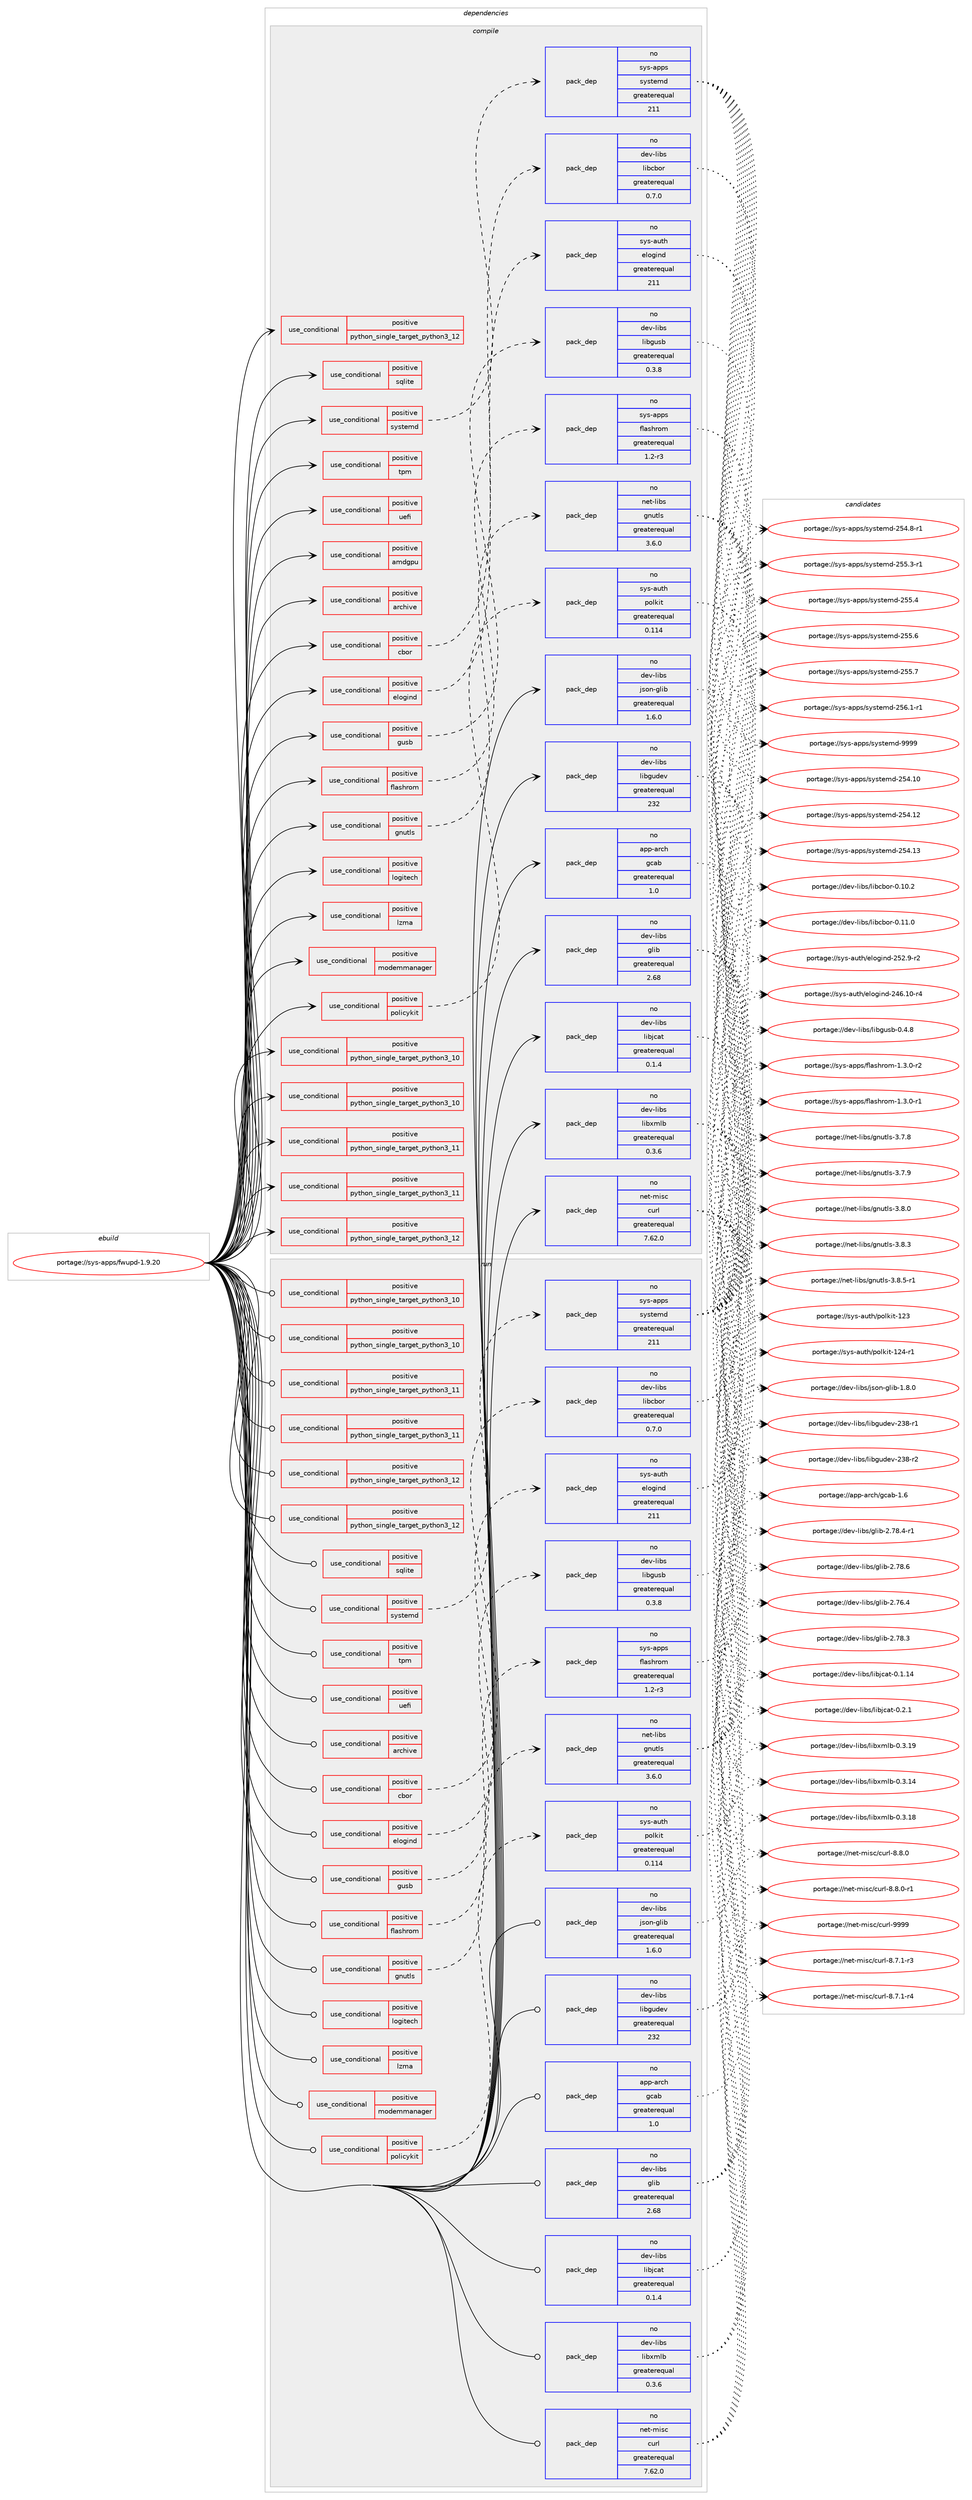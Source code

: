 digraph prolog {

# *************
# Graph options
# *************

newrank=true;
concentrate=true;
compound=true;
graph [rankdir=LR,fontname=Helvetica,fontsize=10,ranksep=1.5];#, ranksep=2.5, nodesep=0.2];
edge  [arrowhead=vee];
node  [fontname=Helvetica,fontsize=10];

# **********
# The ebuild
# **********

subgraph cluster_leftcol {
color=gray;
rank=same;
label=<<i>ebuild</i>>;
id [label="portage://sys-apps/fwupd-1.9.20", color=red, width=4, href="../sys-apps/fwupd-1.9.20.svg"];
}

# ****************
# The dependencies
# ****************

subgraph cluster_midcol {
color=gray;
label=<<i>dependencies</i>>;
subgraph cluster_compile {
fillcolor="#eeeeee";
style=filled;
label=<<i>compile</i>>;
subgraph cond108273 {
dependency210632 [label=<<TABLE BORDER="0" CELLBORDER="1" CELLSPACING="0" CELLPADDING="4"><TR><TD ROWSPAN="3" CELLPADDING="10">use_conditional</TD></TR><TR><TD>positive</TD></TR><TR><TD>amdgpu</TD></TR></TABLE>>, shape=none, color=red];
# *** BEGIN UNKNOWN DEPENDENCY TYPE (TODO) ***
# dependency210632 -> package_dependency(portage://sys-apps/fwupd-1.9.20,install,no,sys-kernel,linux-headers,none,[,,],[],[])
# *** END UNKNOWN DEPENDENCY TYPE (TODO) ***

# *** BEGIN UNKNOWN DEPENDENCY TYPE (TODO) ***
# dependency210632 -> package_dependency(portage://sys-apps/fwupd-1.9.20,install,no,x11-libs,libdrm,none,[,,],[],[use(enable(video_cards_amdgpu),none)])
# *** END UNKNOWN DEPENDENCY TYPE (TODO) ***

}
id:e -> dependency210632:w [weight=20,style="solid",arrowhead="vee"];
subgraph cond108274 {
dependency210633 [label=<<TABLE BORDER="0" CELLBORDER="1" CELLSPACING="0" CELLPADDING="4"><TR><TD ROWSPAN="3" CELLPADDING="10">use_conditional</TD></TR><TR><TD>positive</TD></TR><TR><TD>archive</TD></TR></TABLE>>, shape=none, color=red];
# *** BEGIN UNKNOWN DEPENDENCY TYPE (TODO) ***
# dependency210633 -> package_dependency(portage://sys-apps/fwupd-1.9.20,install,no,app-arch,libarchive,none,[,,],any_same_slot,[])
# *** END UNKNOWN DEPENDENCY TYPE (TODO) ***

}
id:e -> dependency210633:w [weight=20,style="solid",arrowhead="vee"];
subgraph cond108275 {
dependency210634 [label=<<TABLE BORDER="0" CELLBORDER="1" CELLSPACING="0" CELLPADDING="4"><TR><TD ROWSPAN="3" CELLPADDING="10">use_conditional</TD></TR><TR><TD>positive</TD></TR><TR><TD>cbor</TD></TR></TABLE>>, shape=none, color=red];
subgraph pack99505 {
dependency210635 [label=<<TABLE BORDER="0" CELLBORDER="1" CELLSPACING="0" CELLPADDING="4" WIDTH="220"><TR><TD ROWSPAN="6" CELLPADDING="30">pack_dep</TD></TR><TR><TD WIDTH="110">no</TD></TR><TR><TD>dev-libs</TD></TR><TR><TD>libcbor</TD></TR><TR><TD>greaterequal</TD></TR><TR><TD>0.7.0</TD></TR></TABLE>>, shape=none, color=blue];
}
dependency210634:e -> dependency210635:w [weight=20,style="dashed",arrowhead="vee"];
}
id:e -> dependency210634:w [weight=20,style="solid",arrowhead="vee"];
subgraph cond108276 {
dependency210636 [label=<<TABLE BORDER="0" CELLBORDER="1" CELLSPACING="0" CELLPADDING="4"><TR><TD ROWSPAN="3" CELLPADDING="10">use_conditional</TD></TR><TR><TD>positive</TD></TR><TR><TD>elogind</TD></TR></TABLE>>, shape=none, color=red];
subgraph pack99506 {
dependency210637 [label=<<TABLE BORDER="0" CELLBORDER="1" CELLSPACING="0" CELLPADDING="4" WIDTH="220"><TR><TD ROWSPAN="6" CELLPADDING="30">pack_dep</TD></TR><TR><TD WIDTH="110">no</TD></TR><TR><TD>sys-auth</TD></TR><TR><TD>elogind</TD></TR><TR><TD>greaterequal</TD></TR><TR><TD>211</TD></TR></TABLE>>, shape=none, color=blue];
}
dependency210636:e -> dependency210637:w [weight=20,style="dashed",arrowhead="vee"];
}
id:e -> dependency210636:w [weight=20,style="solid",arrowhead="vee"];
subgraph cond108277 {
dependency210638 [label=<<TABLE BORDER="0" CELLBORDER="1" CELLSPACING="0" CELLPADDING="4"><TR><TD ROWSPAN="3" CELLPADDING="10">use_conditional</TD></TR><TR><TD>positive</TD></TR><TR><TD>flashrom</TD></TR></TABLE>>, shape=none, color=red];
subgraph pack99507 {
dependency210639 [label=<<TABLE BORDER="0" CELLBORDER="1" CELLSPACING="0" CELLPADDING="4" WIDTH="220"><TR><TD ROWSPAN="6" CELLPADDING="30">pack_dep</TD></TR><TR><TD WIDTH="110">no</TD></TR><TR><TD>sys-apps</TD></TR><TR><TD>flashrom</TD></TR><TR><TD>greaterequal</TD></TR><TR><TD>1.2-r3</TD></TR></TABLE>>, shape=none, color=blue];
}
dependency210638:e -> dependency210639:w [weight=20,style="dashed",arrowhead="vee"];
}
id:e -> dependency210638:w [weight=20,style="solid",arrowhead="vee"];
subgraph cond108278 {
dependency210640 [label=<<TABLE BORDER="0" CELLBORDER="1" CELLSPACING="0" CELLPADDING="4"><TR><TD ROWSPAN="3" CELLPADDING="10">use_conditional</TD></TR><TR><TD>positive</TD></TR><TR><TD>gnutls</TD></TR></TABLE>>, shape=none, color=red];
subgraph pack99508 {
dependency210641 [label=<<TABLE BORDER="0" CELLBORDER="1" CELLSPACING="0" CELLPADDING="4" WIDTH="220"><TR><TD ROWSPAN="6" CELLPADDING="30">pack_dep</TD></TR><TR><TD WIDTH="110">no</TD></TR><TR><TD>net-libs</TD></TR><TR><TD>gnutls</TD></TR><TR><TD>greaterequal</TD></TR><TR><TD>3.6.0</TD></TR></TABLE>>, shape=none, color=blue];
}
dependency210640:e -> dependency210641:w [weight=20,style="dashed",arrowhead="vee"];
}
id:e -> dependency210640:w [weight=20,style="solid",arrowhead="vee"];
subgraph cond108279 {
dependency210642 [label=<<TABLE BORDER="0" CELLBORDER="1" CELLSPACING="0" CELLPADDING="4"><TR><TD ROWSPAN="3" CELLPADDING="10">use_conditional</TD></TR><TR><TD>positive</TD></TR><TR><TD>gusb</TD></TR></TABLE>>, shape=none, color=red];
subgraph pack99509 {
dependency210643 [label=<<TABLE BORDER="0" CELLBORDER="1" CELLSPACING="0" CELLPADDING="4" WIDTH="220"><TR><TD ROWSPAN="6" CELLPADDING="30">pack_dep</TD></TR><TR><TD WIDTH="110">no</TD></TR><TR><TD>dev-libs</TD></TR><TR><TD>libgusb</TD></TR><TR><TD>greaterequal</TD></TR><TR><TD>0.3.8</TD></TR></TABLE>>, shape=none, color=blue];
}
dependency210642:e -> dependency210643:w [weight=20,style="dashed",arrowhead="vee"];
}
id:e -> dependency210642:w [weight=20,style="solid",arrowhead="vee"];
subgraph cond108280 {
dependency210644 [label=<<TABLE BORDER="0" CELLBORDER="1" CELLSPACING="0" CELLPADDING="4"><TR><TD ROWSPAN="3" CELLPADDING="10">use_conditional</TD></TR><TR><TD>positive</TD></TR><TR><TD>logitech</TD></TR></TABLE>>, shape=none, color=red];
# *** BEGIN UNKNOWN DEPENDENCY TYPE (TODO) ***
# dependency210644 -> package_dependency(portage://sys-apps/fwupd-1.9.20,install,no,dev-libs,protobuf-c,none,[,,],any_same_slot,[])
# *** END UNKNOWN DEPENDENCY TYPE (TODO) ***

}
id:e -> dependency210644:w [weight=20,style="solid",arrowhead="vee"];
subgraph cond108281 {
dependency210645 [label=<<TABLE BORDER="0" CELLBORDER="1" CELLSPACING="0" CELLPADDING="4"><TR><TD ROWSPAN="3" CELLPADDING="10">use_conditional</TD></TR><TR><TD>positive</TD></TR><TR><TD>lzma</TD></TR></TABLE>>, shape=none, color=red];
# *** BEGIN UNKNOWN DEPENDENCY TYPE (TODO) ***
# dependency210645 -> package_dependency(portage://sys-apps/fwupd-1.9.20,install,no,app-arch,xz-utils,none,[,,],[],[])
# *** END UNKNOWN DEPENDENCY TYPE (TODO) ***

}
id:e -> dependency210645:w [weight=20,style="solid",arrowhead="vee"];
subgraph cond108282 {
dependency210646 [label=<<TABLE BORDER="0" CELLBORDER="1" CELLSPACING="0" CELLPADDING="4"><TR><TD ROWSPAN="3" CELLPADDING="10">use_conditional</TD></TR><TR><TD>positive</TD></TR><TR><TD>modemmanager</TD></TR></TABLE>>, shape=none, color=red];
# *** BEGIN UNKNOWN DEPENDENCY TYPE (TODO) ***
# dependency210646 -> package_dependency(portage://sys-apps/fwupd-1.9.20,install,no,net-misc,modemmanager,none,[,,],[],[use(enable(mbim),none),use(enable(qmi),none)])
# *** END UNKNOWN DEPENDENCY TYPE (TODO) ***

}
id:e -> dependency210646:w [weight=20,style="solid",arrowhead="vee"];
subgraph cond108283 {
dependency210647 [label=<<TABLE BORDER="0" CELLBORDER="1" CELLSPACING="0" CELLPADDING="4"><TR><TD ROWSPAN="3" CELLPADDING="10">use_conditional</TD></TR><TR><TD>positive</TD></TR><TR><TD>policykit</TD></TR></TABLE>>, shape=none, color=red];
subgraph pack99510 {
dependency210648 [label=<<TABLE BORDER="0" CELLBORDER="1" CELLSPACING="0" CELLPADDING="4" WIDTH="220"><TR><TD ROWSPAN="6" CELLPADDING="30">pack_dep</TD></TR><TR><TD WIDTH="110">no</TD></TR><TR><TD>sys-auth</TD></TR><TR><TD>polkit</TD></TR><TR><TD>greaterequal</TD></TR><TR><TD>0.114</TD></TR></TABLE>>, shape=none, color=blue];
}
dependency210647:e -> dependency210648:w [weight=20,style="dashed",arrowhead="vee"];
}
id:e -> dependency210647:w [weight=20,style="solid",arrowhead="vee"];
subgraph cond108284 {
dependency210649 [label=<<TABLE BORDER="0" CELLBORDER="1" CELLSPACING="0" CELLPADDING="4"><TR><TD ROWSPAN="3" CELLPADDING="10">use_conditional</TD></TR><TR><TD>positive</TD></TR><TR><TD>python_single_target_python3_10</TD></TR></TABLE>>, shape=none, color=red];
# *** BEGIN UNKNOWN DEPENDENCY TYPE (TODO) ***
# dependency210649 -> package_dependency(portage://sys-apps/fwupd-1.9.20,install,no,dev-lang,python,none,[,,],[slot(3.10)],[])
# *** END UNKNOWN DEPENDENCY TYPE (TODO) ***

}
id:e -> dependency210649:w [weight=20,style="solid",arrowhead="vee"];
subgraph cond108285 {
dependency210650 [label=<<TABLE BORDER="0" CELLBORDER="1" CELLSPACING="0" CELLPADDING="4"><TR><TD ROWSPAN="3" CELLPADDING="10">use_conditional</TD></TR><TR><TD>positive</TD></TR><TR><TD>python_single_target_python3_10</TD></TR></TABLE>>, shape=none, color=red];
# *** BEGIN UNKNOWN DEPENDENCY TYPE (TODO) ***
# dependency210650 -> package_dependency(portage://sys-apps/fwupd-1.9.20,install,no,dev-python,pygobject,none,[,,],[slot(3)],[use(enable(cairo),none),use(enable(python_targets_python3_10),negative)])
# *** END UNKNOWN DEPENDENCY TYPE (TODO) ***

}
id:e -> dependency210650:w [weight=20,style="solid",arrowhead="vee"];
subgraph cond108286 {
dependency210651 [label=<<TABLE BORDER="0" CELLBORDER="1" CELLSPACING="0" CELLPADDING="4"><TR><TD ROWSPAN="3" CELLPADDING="10">use_conditional</TD></TR><TR><TD>positive</TD></TR><TR><TD>python_single_target_python3_11</TD></TR></TABLE>>, shape=none, color=red];
# *** BEGIN UNKNOWN DEPENDENCY TYPE (TODO) ***
# dependency210651 -> package_dependency(portage://sys-apps/fwupd-1.9.20,install,no,dev-lang,python,none,[,,],[slot(3.11)],[])
# *** END UNKNOWN DEPENDENCY TYPE (TODO) ***

}
id:e -> dependency210651:w [weight=20,style="solid",arrowhead="vee"];
subgraph cond108287 {
dependency210652 [label=<<TABLE BORDER="0" CELLBORDER="1" CELLSPACING="0" CELLPADDING="4"><TR><TD ROWSPAN="3" CELLPADDING="10">use_conditional</TD></TR><TR><TD>positive</TD></TR><TR><TD>python_single_target_python3_11</TD></TR></TABLE>>, shape=none, color=red];
# *** BEGIN UNKNOWN DEPENDENCY TYPE (TODO) ***
# dependency210652 -> package_dependency(portage://sys-apps/fwupd-1.9.20,install,no,dev-python,pygobject,none,[,,],[slot(3)],[use(enable(cairo),none),use(enable(python_targets_python3_11),negative)])
# *** END UNKNOWN DEPENDENCY TYPE (TODO) ***

}
id:e -> dependency210652:w [weight=20,style="solid",arrowhead="vee"];
subgraph cond108288 {
dependency210653 [label=<<TABLE BORDER="0" CELLBORDER="1" CELLSPACING="0" CELLPADDING="4"><TR><TD ROWSPAN="3" CELLPADDING="10">use_conditional</TD></TR><TR><TD>positive</TD></TR><TR><TD>python_single_target_python3_12</TD></TR></TABLE>>, shape=none, color=red];
# *** BEGIN UNKNOWN DEPENDENCY TYPE (TODO) ***
# dependency210653 -> package_dependency(portage://sys-apps/fwupd-1.9.20,install,no,dev-lang,python,none,[,,],[slot(3.12)],[])
# *** END UNKNOWN DEPENDENCY TYPE (TODO) ***

}
id:e -> dependency210653:w [weight=20,style="solid",arrowhead="vee"];
subgraph cond108289 {
dependency210654 [label=<<TABLE BORDER="0" CELLBORDER="1" CELLSPACING="0" CELLPADDING="4"><TR><TD ROWSPAN="3" CELLPADDING="10">use_conditional</TD></TR><TR><TD>positive</TD></TR><TR><TD>python_single_target_python3_12</TD></TR></TABLE>>, shape=none, color=red];
# *** BEGIN UNKNOWN DEPENDENCY TYPE (TODO) ***
# dependency210654 -> package_dependency(portage://sys-apps/fwupd-1.9.20,install,no,dev-python,pygobject,none,[,,],[slot(3)],[use(enable(cairo),none),use(enable(python_targets_python3_12),negative)])
# *** END UNKNOWN DEPENDENCY TYPE (TODO) ***

}
id:e -> dependency210654:w [weight=20,style="solid",arrowhead="vee"];
subgraph cond108290 {
dependency210655 [label=<<TABLE BORDER="0" CELLBORDER="1" CELLSPACING="0" CELLPADDING="4"><TR><TD ROWSPAN="3" CELLPADDING="10">use_conditional</TD></TR><TR><TD>positive</TD></TR><TR><TD>sqlite</TD></TR></TABLE>>, shape=none, color=red];
# *** BEGIN UNKNOWN DEPENDENCY TYPE (TODO) ***
# dependency210655 -> package_dependency(portage://sys-apps/fwupd-1.9.20,install,no,dev-db,sqlite,none,[,,],[],[])
# *** END UNKNOWN DEPENDENCY TYPE (TODO) ***

}
id:e -> dependency210655:w [weight=20,style="solid",arrowhead="vee"];
subgraph cond108291 {
dependency210656 [label=<<TABLE BORDER="0" CELLBORDER="1" CELLSPACING="0" CELLPADDING="4"><TR><TD ROWSPAN="3" CELLPADDING="10">use_conditional</TD></TR><TR><TD>positive</TD></TR><TR><TD>systemd</TD></TR></TABLE>>, shape=none, color=red];
subgraph pack99511 {
dependency210657 [label=<<TABLE BORDER="0" CELLBORDER="1" CELLSPACING="0" CELLPADDING="4" WIDTH="220"><TR><TD ROWSPAN="6" CELLPADDING="30">pack_dep</TD></TR><TR><TD WIDTH="110">no</TD></TR><TR><TD>sys-apps</TD></TR><TR><TD>systemd</TD></TR><TR><TD>greaterequal</TD></TR><TR><TD>211</TD></TR></TABLE>>, shape=none, color=blue];
}
dependency210656:e -> dependency210657:w [weight=20,style="dashed",arrowhead="vee"];
}
id:e -> dependency210656:w [weight=20,style="solid",arrowhead="vee"];
subgraph cond108292 {
dependency210658 [label=<<TABLE BORDER="0" CELLBORDER="1" CELLSPACING="0" CELLPADDING="4"><TR><TD ROWSPAN="3" CELLPADDING="10">use_conditional</TD></TR><TR><TD>positive</TD></TR><TR><TD>tpm</TD></TR></TABLE>>, shape=none, color=red];
# *** BEGIN UNKNOWN DEPENDENCY TYPE (TODO) ***
# dependency210658 -> package_dependency(portage://sys-apps/fwupd-1.9.20,install,no,app-crypt,tpm2-tss,none,[,,],any_same_slot,[])
# *** END UNKNOWN DEPENDENCY TYPE (TODO) ***

}
id:e -> dependency210658:w [weight=20,style="solid",arrowhead="vee"];
subgraph cond108293 {
dependency210659 [label=<<TABLE BORDER="0" CELLBORDER="1" CELLSPACING="0" CELLPADDING="4"><TR><TD ROWSPAN="3" CELLPADDING="10">use_conditional</TD></TR><TR><TD>positive</TD></TR><TR><TD>uefi</TD></TR></TABLE>>, shape=none, color=red];
# *** BEGIN UNKNOWN DEPENDENCY TYPE (TODO) ***
# dependency210659 -> package_dependency(portage://sys-apps/fwupd-1.9.20,install,no,sys-apps,fwupd-efi,none,[,,],[],[])
# *** END UNKNOWN DEPENDENCY TYPE (TODO) ***

# *** BEGIN UNKNOWN DEPENDENCY TYPE (TODO) ***
# dependency210659 -> package_dependency(portage://sys-apps/fwupd-1.9.20,install,no,sys-boot,efibootmgr,none,[,,],[],[])
# *** END UNKNOWN DEPENDENCY TYPE (TODO) ***

# *** BEGIN UNKNOWN DEPENDENCY TYPE (TODO) ***
# dependency210659 -> package_dependency(portage://sys-apps/fwupd-1.9.20,install,no,sys-fs,udisks,none,[,,],[],[])
# *** END UNKNOWN DEPENDENCY TYPE (TODO) ***

# *** BEGIN UNKNOWN DEPENDENCY TYPE (TODO) ***
# dependency210659 -> package_dependency(portage://sys-apps/fwupd-1.9.20,install,no,sys-libs,efivar,none,[,,],[],[])
# *** END UNKNOWN DEPENDENCY TYPE (TODO) ***

}
id:e -> dependency210659:w [weight=20,style="solid",arrowhead="vee"];
subgraph pack99512 {
dependency210660 [label=<<TABLE BORDER="0" CELLBORDER="1" CELLSPACING="0" CELLPADDING="4" WIDTH="220"><TR><TD ROWSPAN="6" CELLPADDING="30">pack_dep</TD></TR><TR><TD WIDTH="110">no</TD></TR><TR><TD>app-arch</TD></TR><TR><TD>gcab</TD></TR><TR><TD>greaterequal</TD></TR><TR><TD>1.0</TD></TR></TABLE>>, shape=none, color=blue];
}
id:e -> dependency210660:w [weight=20,style="solid",arrowhead="vee"];
# *** BEGIN UNKNOWN DEPENDENCY TYPE (TODO) ***
# id -> package_dependency(portage://sys-apps/fwupd-1.9.20,install,no,app-arch,xz-utils,none,[,,],[],[])
# *** END UNKNOWN DEPENDENCY TYPE (TODO) ***

subgraph pack99513 {
dependency210661 [label=<<TABLE BORDER="0" CELLBORDER="1" CELLSPACING="0" CELLPADDING="4" WIDTH="220"><TR><TD ROWSPAN="6" CELLPADDING="30">pack_dep</TD></TR><TR><TD WIDTH="110">no</TD></TR><TR><TD>dev-libs</TD></TR><TR><TD>glib</TD></TR><TR><TD>greaterequal</TD></TR><TR><TD>2.68</TD></TR></TABLE>>, shape=none, color=blue];
}
id:e -> dependency210661:w [weight=20,style="solid",arrowhead="vee"];
subgraph pack99514 {
dependency210662 [label=<<TABLE BORDER="0" CELLBORDER="1" CELLSPACING="0" CELLPADDING="4" WIDTH="220"><TR><TD ROWSPAN="6" CELLPADDING="30">pack_dep</TD></TR><TR><TD WIDTH="110">no</TD></TR><TR><TD>dev-libs</TD></TR><TR><TD>json-glib</TD></TR><TR><TD>greaterequal</TD></TR><TR><TD>1.6.0</TD></TR></TABLE>>, shape=none, color=blue];
}
id:e -> dependency210662:w [weight=20,style="solid",arrowhead="vee"];
subgraph pack99515 {
dependency210663 [label=<<TABLE BORDER="0" CELLBORDER="1" CELLSPACING="0" CELLPADDING="4" WIDTH="220"><TR><TD ROWSPAN="6" CELLPADDING="30">pack_dep</TD></TR><TR><TD WIDTH="110">no</TD></TR><TR><TD>dev-libs</TD></TR><TR><TD>libgudev</TD></TR><TR><TD>greaterequal</TD></TR><TR><TD>232</TD></TR></TABLE>>, shape=none, color=blue];
}
id:e -> dependency210663:w [weight=20,style="solid",arrowhead="vee"];
subgraph pack99516 {
dependency210664 [label=<<TABLE BORDER="0" CELLBORDER="1" CELLSPACING="0" CELLPADDING="4" WIDTH="220"><TR><TD ROWSPAN="6" CELLPADDING="30">pack_dep</TD></TR><TR><TD WIDTH="110">no</TD></TR><TR><TD>dev-libs</TD></TR><TR><TD>libjcat</TD></TR><TR><TD>greaterequal</TD></TR><TR><TD>0.1.4</TD></TR></TABLE>>, shape=none, color=blue];
}
id:e -> dependency210664:w [weight=20,style="solid",arrowhead="vee"];
subgraph pack99517 {
dependency210665 [label=<<TABLE BORDER="0" CELLBORDER="1" CELLSPACING="0" CELLPADDING="4" WIDTH="220"><TR><TD ROWSPAN="6" CELLPADDING="30">pack_dep</TD></TR><TR><TD WIDTH="110">no</TD></TR><TR><TD>dev-libs</TD></TR><TR><TD>libxmlb</TD></TR><TR><TD>greaterequal</TD></TR><TR><TD>0.3.6</TD></TR></TABLE>>, shape=none, color=blue];
}
id:e -> dependency210665:w [weight=20,style="solid",arrowhead="vee"];
subgraph pack99518 {
dependency210666 [label=<<TABLE BORDER="0" CELLBORDER="1" CELLSPACING="0" CELLPADDING="4" WIDTH="220"><TR><TD ROWSPAN="6" CELLPADDING="30">pack_dep</TD></TR><TR><TD WIDTH="110">no</TD></TR><TR><TD>net-misc</TD></TR><TR><TD>curl</TD></TR><TR><TD>greaterequal</TD></TR><TR><TD>7.62.0</TD></TR></TABLE>>, shape=none, color=blue];
}
id:e -> dependency210666:w [weight=20,style="solid",arrowhead="vee"];
# *** BEGIN UNKNOWN DEPENDENCY TYPE (TODO) ***
# id -> package_dependency(portage://sys-apps/fwupd-1.9.20,install,no,x11-libs,pango,none,[,,],[],[use(enable(introspection),none)])
# *** END UNKNOWN DEPENDENCY TYPE (TODO) ***

}
subgraph cluster_compileandrun {
fillcolor="#eeeeee";
style=filled;
label=<<i>compile and run</i>>;
}
subgraph cluster_run {
fillcolor="#eeeeee";
style=filled;
label=<<i>run</i>>;
subgraph cond108294 {
dependency210667 [label=<<TABLE BORDER="0" CELLBORDER="1" CELLSPACING="0" CELLPADDING="4"><TR><TD ROWSPAN="3" CELLPADDING="10">use_conditional</TD></TR><TR><TD>positive</TD></TR><TR><TD>archive</TD></TR></TABLE>>, shape=none, color=red];
# *** BEGIN UNKNOWN DEPENDENCY TYPE (TODO) ***
# dependency210667 -> package_dependency(portage://sys-apps/fwupd-1.9.20,run,no,app-arch,libarchive,none,[,,],any_same_slot,[])
# *** END UNKNOWN DEPENDENCY TYPE (TODO) ***

}
id:e -> dependency210667:w [weight=20,style="solid",arrowhead="odot"];
subgraph cond108295 {
dependency210668 [label=<<TABLE BORDER="0" CELLBORDER="1" CELLSPACING="0" CELLPADDING="4"><TR><TD ROWSPAN="3" CELLPADDING="10">use_conditional</TD></TR><TR><TD>positive</TD></TR><TR><TD>cbor</TD></TR></TABLE>>, shape=none, color=red];
subgraph pack99519 {
dependency210669 [label=<<TABLE BORDER="0" CELLBORDER="1" CELLSPACING="0" CELLPADDING="4" WIDTH="220"><TR><TD ROWSPAN="6" CELLPADDING="30">pack_dep</TD></TR><TR><TD WIDTH="110">no</TD></TR><TR><TD>dev-libs</TD></TR><TR><TD>libcbor</TD></TR><TR><TD>greaterequal</TD></TR><TR><TD>0.7.0</TD></TR></TABLE>>, shape=none, color=blue];
}
dependency210668:e -> dependency210669:w [weight=20,style="dashed",arrowhead="vee"];
}
id:e -> dependency210668:w [weight=20,style="solid",arrowhead="odot"];
subgraph cond108296 {
dependency210670 [label=<<TABLE BORDER="0" CELLBORDER="1" CELLSPACING="0" CELLPADDING="4"><TR><TD ROWSPAN="3" CELLPADDING="10">use_conditional</TD></TR><TR><TD>positive</TD></TR><TR><TD>elogind</TD></TR></TABLE>>, shape=none, color=red];
subgraph pack99520 {
dependency210671 [label=<<TABLE BORDER="0" CELLBORDER="1" CELLSPACING="0" CELLPADDING="4" WIDTH="220"><TR><TD ROWSPAN="6" CELLPADDING="30">pack_dep</TD></TR><TR><TD WIDTH="110">no</TD></TR><TR><TD>sys-auth</TD></TR><TR><TD>elogind</TD></TR><TR><TD>greaterequal</TD></TR><TR><TD>211</TD></TR></TABLE>>, shape=none, color=blue];
}
dependency210670:e -> dependency210671:w [weight=20,style="dashed",arrowhead="vee"];
}
id:e -> dependency210670:w [weight=20,style="solid",arrowhead="odot"];
subgraph cond108297 {
dependency210672 [label=<<TABLE BORDER="0" CELLBORDER="1" CELLSPACING="0" CELLPADDING="4"><TR><TD ROWSPAN="3" CELLPADDING="10">use_conditional</TD></TR><TR><TD>positive</TD></TR><TR><TD>flashrom</TD></TR></TABLE>>, shape=none, color=red];
subgraph pack99521 {
dependency210673 [label=<<TABLE BORDER="0" CELLBORDER="1" CELLSPACING="0" CELLPADDING="4" WIDTH="220"><TR><TD ROWSPAN="6" CELLPADDING="30">pack_dep</TD></TR><TR><TD WIDTH="110">no</TD></TR><TR><TD>sys-apps</TD></TR><TR><TD>flashrom</TD></TR><TR><TD>greaterequal</TD></TR><TR><TD>1.2-r3</TD></TR></TABLE>>, shape=none, color=blue];
}
dependency210672:e -> dependency210673:w [weight=20,style="dashed",arrowhead="vee"];
}
id:e -> dependency210672:w [weight=20,style="solid",arrowhead="odot"];
subgraph cond108298 {
dependency210674 [label=<<TABLE BORDER="0" CELLBORDER="1" CELLSPACING="0" CELLPADDING="4"><TR><TD ROWSPAN="3" CELLPADDING="10">use_conditional</TD></TR><TR><TD>positive</TD></TR><TR><TD>gnutls</TD></TR></TABLE>>, shape=none, color=red];
subgraph pack99522 {
dependency210675 [label=<<TABLE BORDER="0" CELLBORDER="1" CELLSPACING="0" CELLPADDING="4" WIDTH="220"><TR><TD ROWSPAN="6" CELLPADDING="30">pack_dep</TD></TR><TR><TD WIDTH="110">no</TD></TR><TR><TD>net-libs</TD></TR><TR><TD>gnutls</TD></TR><TR><TD>greaterequal</TD></TR><TR><TD>3.6.0</TD></TR></TABLE>>, shape=none, color=blue];
}
dependency210674:e -> dependency210675:w [weight=20,style="dashed",arrowhead="vee"];
}
id:e -> dependency210674:w [weight=20,style="solid",arrowhead="odot"];
subgraph cond108299 {
dependency210676 [label=<<TABLE BORDER="0" CELLBORDER="1" CELLSPACING="0" CELLPADDING="4"><TR><TD ROWSPAN="3" CELLPADDING="10">use_conditional</TD></TR><TR><TD>positive</TD></TR><TR><TD>gusb</TD></TR></TABLE>>, shape=none, color=red];
subgraph pack99523 {
dependency210677 [label=<<TABLE BORDER="0" CELLBORDER="1" CELLSPACING="0" CELLPADDING="4" WIDTH="220"><TR><TD ROWSPAN="6" CELLPADDING="30">pack_dep</TD></TR><TR><TD WIDTH="110">no</TD></TR><TR><TD>dev-libs</TD></TR><TR><TD>libgusb</TD></TR><TR><TD>greaterequal</TD></TR><TR><TD>0.3.8</TD></TR></TABLE>>, shape=none, color=blue];
}
dependency210676:e -> dependency210677:w [weight=20,style="dashed",arrowhead="vee"];
}
id:e -> dependency210676:w [weight=20,style="solid",arrowhead="odot"];
subgraph cond108300 {
dependency210678 [label=<<TABLE BORDER="0" CELLBORDER="1" CELLSPACING="0" CELLPADDING="4"><TR><TD ROWSPAN="3" CELLPADDING="10">use_conditional</TD></TR><TR><TD>positive</TD></TR><TR><TD>logitech</TD></TR></TABLE>>, shape=none, color=red];
# *** BEGIN UNKNOWN DEPENDENCY TYPE (TODO) ***
# dependency210678 -> package_dependency(portage://sys-apps/fwupd-1.9.20,run,no,dev-libs,protobuf-c,none,[,,],any_same_slot,[])
# *** END UNKNOWN DEPENDENCY TYPE (TODO) ***

}
id:e -> dependency210678:w [weight=20,style="solid",arrowhead="odot"];
subgraph cond108301 {
dependency210679 [label=<<TABLE BORDER="0" CELLBORDER="1" CELLSPACING="0" CELLPADDING="4"><TR><TD ROWSPAN="3" CELLPADDING="10">use_conditional</TD></TR><TR><TD>positive</TD></TR><TR><TD>lzma</TD></TR></TABLE>>, shape=none, color=red];
# *** BEGIN UNKNOWN DEPENDENCY TYPE (TODO) ***
# dependency210679 -> package_dependency(portage://sys-apps/fwupd-1.9.20,run,no,app-arch,xz-utils,none,[,,],[],[])
# *** END UNKNOWN DEPENDENCY TYPE (TODO) ***

}
id:e -> dependency210679:w [weight=20,style="solid",arrowhead="odot"];
subgraph cond108302 {
dependency210680 [label=<<TABLE BORDER="0" CELLBORDER="1" CELLSPACING="0" CELLPADDING="4"><TR><TD ROWSPAN="3" CELLPADDING="10">use_conditional</TD></TR><TR><TD>positive</TD></TR><TR><TD>modemmanager</TD></TR></TABLE>>, shape=none, color=red];
# *** BEGIN UNKNOWN DEPENDENCY TYPE (TODO) ***
# dependency210680 -> package_dependency(portage://sys-apps/fwupd-1.9.20,run,no,net-misc,modemmanager,none,[,,],[],[use(enable(mbim),none),use(enable(qmi),none)])
# *** END UNKNOWN DEPENDENCY TYPE (TODO) ***

}
id:e -> dependency210680:w [weight=20,style="solid",arrowhead="odot"];
subgraph cond108303 {
dependency210681 [label=<<TABLE BORDER="0" CELLBORDER="1" CELLSPACING="0" CELLPADDING="4"><TR><TD ROWSPAN="3" CELLPADDING="10">use_conditional</TD></TR><TR><TD>positive</TD></TR><TR><TD>policykit</TD></TR></TABLE>>, shape=none, color=red];
subgraph pack99524 {
dependency210682 [label=<<TABLE BORDER="0" CELLBORDER="1" CELLSPACING="0" CELLPADDING="4" WIDTH="220"><TR><TD ROWSPAN="6" CELLPADDING="30">pack_dep</TD></TR><TR><TD WIDTH="110">no</TD></TR><TR><TD>sys-auth</TD></TR><TR><TD>polkit</TD></TR><TR><TD>greaterequal</TD></TR><TR><TD>0.114</TD></TR></TABLE>>, shape=none, color=blue];
}
dependency210681:e -> dependency210682:w [weight=20,style="dashed",arrowhead="vee"];
}
id:e -> dependency210681:w [weight=20,style="solid",arrowhead="odot"];
subgraph cond108304 {
dependency210683 [label=<<TABLE BORDER="0" CELLBORDER="1" CELLSPACING="0" CELLPADDING="4"><TR><TD ROWSPAN="3" CELLPADDING="10">use_conditional</TD></TR><TR><TD>positive</TD></TR><TR><TD>python_single_target_python3_10</TD></TR></TABLE>>, shape=none, color=red];
# *** BEGIN UNKNOWN DEPENDENCY TYPE (TODO) ***
# dependency210683 -> package_dependency(portage://sys-apps/fwupd-1.9.20,run,no,dev-lang,python,none,[,,],[slot(3.10)],[])
# *** END UNKNOWN DEPENDENCY TYPE (TODO) ***

}
id:e -> dependency210683:w [weight=20,style="solid",arrowhead="odot"];
subgraph cond108305 {
dependency210684 [label=<<TABLE BORDER="0" CELLBORDER="1" CELLSPACING="0" CELLPADDING="4"><TR><TD ROWSPAN="3" CELLPADDING="10">use_conditional</TD></TR><TR><TD>positive</TD></TR><TR><TD>python_single_target_python3_10</TD></TR></TABLE>>, shape=none, color=red];
# *** BEGIN UNKNOWN DEPENDENCY TYPE (TODO) ***
# dependency210684 -> package_dependency(portage://sys-apps/fwupd-1.9.20,run,no,dev-python,pygobject,none,[,,],[slot(3)],[use(enable(cairo),none),use(enable(python_targets_python3_10),negative)])
# *** END UNKNOWN DEPENDENCY TYPE (TODO) ***

}
id:e -> dependency210684:w [weight=20,style="solid",arrowhead="odot"];
subgraph cond108306 {
dependency210685 [label=<<TABLE BORDER="0" CELLBORDER="1" CELLSPACING="0" CELLPADDING="4"><TR><TD ROWSPAN="3" CELLPADDING="10">use_conditional</TD></TR><TR><TD>positive</TD></TR><TR><TD>python_single_target_python3_11</TD></TR></TABLE>>, shape=none, color=red];
# *** BEGIN UNKNOWN DEPENDENCY TYPE (TODO) ***
# dependency210685 -> package_dependency(portage://sys-apps/fwupd-1.9.20,run,no,dev-lang,python,none,[,,],[slot(3.11)],[])
# *** END UNKNOWN DEPENDENCY TYPE (TODO) ***

}
id:e -> dependency210685:w [weight=20,style="solid",arrowhead="odot"];
subgraph cond108307 {
dependency210686 [label=<<TABLE BORDER="0" CELLBORDER="1" CELLSPACING="0" CELLPADDING="4"><TR><TD ROWSPAN="3" CELLPADDING="10">use_conditional</TD></TR><TR><TD>positive</TD></TR><TR><TD>python_single_target_python3_11</TD></TR></TABLE>>, shape=none, color=red];
# *** BEGIN UNKNOWN DEPENDENCY TYPE (TODO) ***
# dependency210686 -> package_dependency(portage://sys-apps/fwupd-1.9.20,run,no,dev-python,pygobject,none,[,,],[slot(3)],[use(enable(cairo),none),use(enable(python_targets_python3_11),negative)])
# *** END UNKNOWN DEPENDENCY TYPE (TODO) ***

}
id:e -> dependency210686:w [weight=20,style="solid",arrowhead="odot"];
subgraph cond108308 {
dependency210687 [label=<<TABLE BORDER="0" CELLBORDER="1" CELLSPACING="0" CELLPADDING="4"><TR><TD ROWSPAN="3" CELLPADDING="10">use_conditional</TD></TR><TR><TD>positive</TD></TR><TR><TD>python_single_target_python3_12</TD></TR></TABLE>>, shape=none, color=red];
# *** BEGIN UNKNOWN DEPENDENCY TYPE (TODO) ***
# dependency210687 -> package_dependency(portage://sys-apps/fwupd-1.9.20,run,no,dev-lang,python,none,[,,],[slot(3.12)],[])
# *** END UNKNOWN DEPENDENCY TYPE (TODO) ***

}
id:e -> dependency210687:w [weight=20,style="solid",arrowhead="odot"];
subgraph cond108309 {
dependency210688 [label=<<TABLE BORDER="0" CELLBORDER="1" CELLSPACING="0" CELLPADDING="4"><TR><TD ROWSPAN="3" CELLPADDING="10">use_conditional</TD></TR><TR><TD>positive</TD></TR><TR><TD>python_single_target_python3_12</TD></TR></TABLE>>, shape=none, color=red];
# *** BEGIN UNKNOWN DEPENDENCY TYPE (TODO) ***
# dependency210688 -> package_dependency(portage://sys-apps/fwupd-1.9.20,run,no,dev-python,pygobject,none,[,,],[slot(3)],[use(enable(cairo),none),use(enable(python_targets_python3_12),negative)])
# *** END UNKNOWN DEPENDENCY TYPE (TODO) ***

}
id:e -> dependency210688:w [weight=20,style="solid",arrowhead="odot"];
subgraph cond108310 {
dependency210689 [label=<<TABLE BORDER="0" CELLBORDER="1" CELLSPACING="0" CELLPADDING="4"><TR><TD ROWSPAN="3" CELLPADDING="10">use_conditional</TD></TR><TR><TD>positive</TD></TR><TR><TD>sqlite</TD></TR></TABLE>>, shape=none, color=red];
# *** BEGIN UNKNOWN DEPENDENCY TYPE (TODO) ***
# dependency210689 -> package_dependency(portage://sys-apps/fwupd-1.9.20,run,no,dev-db,sqlite,none,[,,],[],[])
# *** END UNKNOWN DEPENDENCY TYPE (TODO) ***

}
id:e -> dependency210689:w [weight=20,style="solid",arrowhead="odot"];
subgraph cond108311 {
dependency210690 [label=<<TABLE BORDER="0" CELLBORDER="1" CELLSPACING="0" CELLPADDING="4"><TR><TD ROWSPAN="3" CELLPADDING="10">use_conditional</TD></TR><TR><TD>positive</TD></TR><TR><TD>systemd</TD></TR></TABLE>>, shape=none, color=red];
subgraph pack99525 {
dependency210691 [label=<<TABLE BORDER="0" CELLBORDER="1" CELLSPACING="0" CELLPADDING="4" WIDTH="220"><TR><TD ROWSPAN="6" CELLPADDING="30">pack_dep</TD></TR><TR><TD WIDTH="110">no</TD></TR><TR><TD>sys-apps</TD></TR><TR><TD>systemd</TD></TR><TR><TD>greaterequal</TD></TR><TR><TD>211</TD></TR></TABLE>>, shape=none, color=blue];
}
dependency210690:e -> dependency210691:w [weight=20,style="dashed",arrowhead="vee"];
}
id:e -> dependency210690:w [weight=20,style="solid",arrowhead="odot"];
subgraph cond108312 {
dependency210692 [label=<<TABLE BORDER="0" CELLBORDER="1" CELLSPACING="0" CELLPADDING="4"><TR><TD ROWSPAN="3" CELLPADDING="10">use_conditional</TD></TR><TR><TD>positive</TD></TR><TR><TD>tpm</TD></TR></TABLE>>, shape=none, color=red];
# *** BEGIN UNKNOWN DEPENDENCY TYPE (TODO) ***
# dependency210692 -> package_dependency(portage://sys-apps/fwupd-1.9.20,run,no,app-crypt,tpm2-tss,none,[,,],any_same_slot,[])
# *** END UNKNOWN DEPENDENCY TYPE (TODO) ***

}
id:e -> dependency210692:w [weight=20,style="solid",arrowhead="odot"];
subgraph cond108313 {
dependency210693 [label=<<TABLE BORDER="0" CELLBORDER="1" CELLSPACING="0" CELLPADDING="4"><TR><TD ROWSPAN="3" CELLPADDING="10">use_conditional</TD></TR><TR><TD>positive</TD></TR><TR><TD>uefi</TD></TR></TABLE>>, shape=none, color=red];
# *** BEGIN UNKNOWN DEPENDENCY TYPE (TODO) ***
# dependency210693 -> package_dependency(portage://sys-apps/fwupd-1.9.20,run,no,sys-apps,fwupd-efi,none,[,,],[],[])
# *** END UNKNOWN DEPENDENCY TYPE (TODO) ***

# *** BEGIN UNKNOWN DEPENDENCY TYPE (TODO) ***
# dependency210693 -> package_dependency(portage://sys-apps/fwupd-1.9.20,run,no,sys-boot,efibootmgr,none,[,,],[],[])
# *** END UNKNOWN DEPENDENCY TYPE (TODO) ***

# *** BEGIN UNKNOWN DEPENDENCY TYPE (TODO) ***
# dependency210693 -> package_dependency(portage://sys-apps/fwupd-1.9.20,run,no,sys-fs,udisks,none,[,,],[],[])
# *** END UNKNOWN DEPENDENCY TYPE (TODO) ***

# *** BEGIN UNKNOWN DEPENDENCY TYPE (TODO) ***
# dependency210693 -> package_dependency(portage://sys-apps/fwupd-1.9.20,run,no,sys-libs,efivar,none,[,,],[],[])
# *** END UNKNOWN DEPENDENCY TYPE (TODO) ***

}
id:e -> dependency210693:w [weight=20,style="solid",arrowhead="odot"];
subgraph pack99526 {
dependency210694 [label=<<TABLE BORDER="0" CELLBORDER="1" CELLSPACING="0" CELLPADDING="4" WIDTH="220"><TR><TD ROWSPAN="6" CELLPADDING="30">pack_dep</TD></TR><TR><TD WIDTH="110">no</TD></TR><TR><TD>app-arch</TD></TR><TR><TD>gcab</TD></TR><TR><TD>greaterequal</TD></TR><TR><TD>1.0</TD></TR></TABLE>>, shape=none, color=blue];
}
id:e -> dependency210694:w [weight=20,style="solid",arrowhead="odot"];
# *** BEGIN UNKNOWN DEPENDENCY TYPE (TODO) ***
# id -> package_dependency(portage://sys-apps/fwupd-1.9.20,run,no,app-arch,xz-utils,none,[,,],[],[])
# *** END UNKNOWN DEPENDENCY TYPE (TODO) ***

subgraph pack99527 {
dependency210695 [label=<<TABLE BORDER="0" CELLBORDER="1" CELLSPACING="0" CELLPADDING="4" WIDTH="220"><TR><TD ROWSPAN="6" CELLPADDING="30">pack_dep</TD></TR><TR><TD WIDTH="110">no</TD></TR><TR><TD>dev-libs</TD></TR><TR><TD>glib</TD></TR><TR><TD>greaterequal</TD></TR><TR><TD>2.68</TD></TR></TABLE>>, shape=none, color=blue];
}
id:e -> dependency210695:w [weight=20,style="solid",arrowhead="odot"];
subgraph pack99528 {
dependency210696 [label=<<TABLE BORDER="0" CELLBORDER="1" CELLSPACING="0" CELLPADDING="4" WIDTH="220"><TR><TD ROWSPAN="6" CELLPADDING="30">pack_dep</TD></TR><TR><TD WIDTH="110">no</TD></TR><TR><TD>dev-libs</TD></TR><TR><TD>json-glib</TD></TR><TR><TD>greaterequal</TD></TR><TR><TD>1.6.0</TD></TR></TABLE>>, shape=none, color=blue];
}
id:e -> dependency210696:w [weight=20,style="solid",arrowhead="odot"];
subgraph pack99529 {
dependency210697 [label=<<TABLE BORDER="0" CELLBORDER="1" CELLSPACING="0" CELLPADDING="4" WIDTH="220"><TR><TD ROWSPAN="6" CELLPADDING="30">pack_dep</TD></TR><TR><TD WIDTH="110">no</TD></TR><TR><TD>dev-libs</TD></TR><TR><TD>libgudev</TD></TR><TR><TD>greaterequal</TD></TR><TR><TD>232</TD></TR></TABLE>>, shape=none, color=blue];
}
id:e -> dependency210697:w [weight=20,style="solid",arrowhead="odot"];
subgraph pack99530 {
dependency210698 [label=<<TABLE BORDER="0" CELLBORDER="1" CELLSPACING="0" CELLPADDING="4" WIDTH="220"><TR><TD ROWSPAN="6" CELLPADDING="30">pack_dep</TD></TR><TR><TD WIDTH="110">no</TD></TR><TR><TD>dev-libs</TD></TR><TR><TD>libjcat</TD></TR><TR><TD>greaterequal</TD></TR><TR><TD>0.1.4</TD></TR></TABLE>>, shape=none, color=blue];
}
id:e -> dependency210698:w [weight=20,style="solid",arrowhead="odot"];
subgraph pack99531 {
dependency210699 [label=<<TABLE BORDER="0" CELLBORDER="1" CELLSPACING="0" CELLPADDING="4" WIDTH="220"><TR><TD ROWSPAN="6" CELLPADDING="30">pack_dep</TD></TR><TR><TD WIDTH="110">no</TD></TR><TR><TD>dev-libs</TD></TR><TR><TD>libxmlb</TD></TR><TR><TD>greaterequal</TD></TR><TR><TD>0.3.6</TD></TR></TABLE>>, shape=none, color=blue];
}
id:e -> dependency210699:w [weight=20,style="solid",arrowhead="odot"];
subgraph pack99532 {
dependency210700 [label=<<TABLE BORDER="0" CELLBORDER="1" CELLSPACING="0" CELLPADDING="4" WIDTH="220"><TR><TD ROWSPAN="6" CELLPADDING="30">pack_dep</TD></TR><TR><TD WIDTH="110">no</TD></TR><TR><TD>net-misc</TD></TR><TR><TD>curl</TD></TR><TR><TD>greaterequal</TD></TR><TR><TD>7.62.0</TD></TR></TABLE>>, shape=none, color=blue];
}
id:e -> dependency210700:w [weight=20,style="solid",arrowhead="odot"];
# *** BEGIN UNKNOWN DEPENDENCY TYPE (TODO) ***
# id -> package_dependency(portage://sys-apps/fwupd-1.9.20,run,no,sys-apps,dbus,none,[,,],[],[])
# *** END UNKNOWN DEPENDENCY TYPE (TODO) ***

}
}

# **************
# The candidates
# **************

subgraph cluster_choices {
rank=same;
color=gray;
label=<<i>candidates</i>>;

subgraph choice99505 {
color=black;
nodesep=1;
choice10010111845108105981154710810598999811111445484649484650 [label="portage://dev-libs/libcbor-0.10.2", color=red, width=4,href="../dev-libs/libcbor-0.10.2.svg"];
choice10010111845108105981154710810598999811111445484649494648 [label="portage://dev-libs/libcbor-0.11.0", color=red, width=4,href="../dev-libs/libcbor-0.11.0.svg"];
dependency210635:e -> choice10010111845108105981154710810598999811111445484649484650:w [style=dotted,weight="100"];
dependency210635:e -> choice10010111845108105981154710810598999811111445484649494648:w [style=dotted,weight="100"];
}
subgraph choice99506 {
color=black;
nodesep=1;
choice115121115459711711610447101108111103105110100455052544649484511452 [label="portage://sys-auth/elogind-246.10-r4", color=red, width=4,href="../sys-auth/elogind-246.10-r4.svg"];
choice1151211154597117116104471011081111031051101004550535046574511450 [label="portage://sys-auth/elogind-252.9-r2", color=red, width=4,href="../sys-auth/elogind-252.9-r2.svg"];
dependency210637:e -> choice115121115459711711610447101108111103105110100455052544649484511452:w [style=dotted,weight="100"];
dependency210637:e -> choice1151211154597117116104471011081111031051101004550535046574511450:w [style=dotted,weight="100"];
}
subgraph choice99507 {
color=black;
nodesep=1;
choice115121115459711211211547102108971151041141111094549465146484511449 [label="portage://sys-apps/flashrom-1.3.0-r1", color=red, width=4,href="../sys-apps/flashrom-1.3.0-r1.svg"];
choice115121115459711211211547102108971151041141111094549465146484511450 [label="portage://sys-apps/flashrom-1.3.0-r2", color=red, width=4,href="../sys-apps/flashrom-1.3.0-r2.svg"];
dependency210639:e -> choice115121115459711211211547102108971151041141111094549465146484511449:w [style=dotted,weight="100"];
dependency210639:e -> choice115121115459711211211547102108971151041141111094549465146484511450:w [style=dotted,weight="100"];
}
subgraph choice99508 {
color=black;
nodesep=1;
choice110101116451081059811547103110117116108115455146554656 [label="portage://net-libs/gnutls-3.7.8", color=red, width=4,href="../net-libs/gnutls-3.7.8.svg"];
choice110101116451081059811547103110117116108115455146554657 [label="portage://net-libs/gnutls-3.7.9", color=red, width=4,href="../net-libs/gnutls-3.7.9.svg"];
choice110101116451081059811547103110117116108115455146564648 [label="portage://net-libs/gnutls-3.8.0", color=red, width=4,href="../net-libs/gnutls-3.8.0.svg"];
choice110101116451081059811547103110117116108115455146564651 [label="portage://net-libs/gnutls-3.8.3", color=red, width=4,href="../net-libs/gnutls-3.8.3.svg"];
choice1101011164510810598115471031101171161081154551465646534511449 [label="portage://net-libs/gnutls-3.8.5-r1", color=red, width=4,href="../net-libs/gnutls-3.8.5-r1.svg"];
dependency210641:e -> choice110101116451081059811547103110117116108115455146554656:w [style=dotted,weight="100"];
dependency210641:e -> choice110101116451081059811547103110117116108115455146554657:w [style=dotted,weight="100"];
dependency210641:e -> choice110101116451081059811547103110117116108115455146564648:w [style=dotted,weight="100"];
dependency210641:e -> choice110101116451081059811547103110117116108115455146564651:w [style=dotted,weight="100"];
dependency210641:e -> choice1101011164510810598115471031101171161081154551465646534511449:w [style=dotted,weight="100"];
}
subgraph choice99509 {
color=black;
nodesep=1;
choice1001011184510810598115471081059810311711598454846524656 [label="portage://dev-libs/libgusb-0.4.8", color=red, width=4,href="../dev-libs/libgusb-0.4.8.svg"];
dependency210643:e -> choice1001011184510810598115471081059810311711598454846524656:w [style=dotted,weight="100"];
}
subgraph choice99510 {
color=black;
nodesep=1;
choice11512111545971171161044711211110810710511645495051 [label="portage://sys-auth/polkit-123", color=red, width=4,href="../sys-auth/polkit-123.svg"];
choice115121115459711711610447112111108107105116454950524511449 [label="portage://sys-auth/polkit-124-r1", color=red, width=4,href="../sys-auth/polkit-124-r1.svg"];
dependency210648:e -> choice11512111545971171161044711211110810710511645495051:w [style=dotted,weight="100"];
dependency210648:e -> choice115121115459711711610447112111108107105116454950524511449:w [style=dotted,weight="100"];
}
subgraph choice99511 {
color=black;
nodesep=1;
choice11512111545971121121154711512111511610110910045505352464948 [label="portage://sys-apps/systemd-254.10", color=red, width=4,href="../sys-apps/systemd-254.10.svg"];
choice11512111545971121121154711512111511610110910045505352464950 [label="portage://sys-apps/systemd-254.12", color=red, width=4,href="../sys-apps/systemd-254.12.svg"];
choice11512111545971121121154711512111511610110910045505352464951 [label="portage://sys-apps/systemd-254.13", color=red, width=4,href="../sys-apps/systemd-254.13.svg"];
choice1151211154597112112115471151211151161011091004550535246564511449 [label="portage://sys-apps/systemd-254.8-r1", color=red, width=4,href="../sys-apps/systemd-254.8-r1.svg"];
choice1151211154597112112115471151211151161011091004550535346514511449 [label="portage://sys-apps/systemd-255.3-r1", color=red, width=4,href="../sys-apps/systemd-255.3-r1.svg"];
choice115121115459711211211547115121115116101109100455053534652 [label="portage://sys-apps/systemd-255.4", color=red, width=4,href="../sys-apps/systemd-255.4.svg"];
choice115121115459711211211547115121115116101109100455053534654 [label="portage://sys-apps/systemd-255.6", color=red, width=4,href="../sys-apps/systemd-255.6.svg"];
choice115121115459711211211547115121115116101109100455053534655 [label="portage://sys-apps/systemd-255.7", color=red, width=4,href="../sys-apps/systemd-255.7.svg"];
choice1151211154597112112115471151211151161011091004550535446494511449 [label="portage://sys-apps/systemd-256.1-r1", color=red, width=4,href="../sys-apps/systemd-256.1-r1.svg"];
choice1151211154597112112115471151211151161011091004557575757 [label="portage://sys-apps/systemd-9999", color=red, width=4,href="../sys-apps/systemd-9999.svg"];
dependency210657:e -> choice11512111545971121121154711512111511610110910045505352464948:w [style=dotted,weight="100"];
dependency210657:e -> choice11512111545971121121154711512111511610110910045505352464950:w [style=dotted,weight="100"];
dependency210657:e -> choice11512111545971121121154711512111511610110910045505352464951:w [style=dotted,weight="100"];
dependency210657:e -> choice1151211154597112112115471151211151161011091004550535246564511449:w [style=dotted,weight="100"];
dependency210657:e -> choice1151211154597112112115471151211151161011091004550535346514511449:w [style=dotted,weight="100"];
dependency210657:e -> choice115121115459711211211547115121115116101109100455053534652:w [style=dotted,weight="100"];
dependency210657:e -> choice115121115459711211211547115121115116101109100455053534654:w [style=dotted,weight="100"];
dependency210657:e -> choice115121115459711211211547115121115116101109100455053534655:w [style=dotted,weight="100"];
dependency210657:e -> choice1151211154597112112115471151211151161011091004550535446494511449:w [style=dotted,weight="100"];
dependency210657:e -> choice1151211154597112112115471151211151161011091004557575757:w [style=dotted,weight="100"];
}
subgraph choice99512 {
color=black;
nodesep=1;
choice971121124597114991044710399979845494654 [label="portage://app-arch/gcab-1.6", color=red, width=4,href="../app-arch/gcab-1.6.svg"];
dependency210660:e -> choice971121124597114991044710399979845494654:w [style=dotted,weight="100"];
}
subgraph choice99513 {
color=black;
nodesep=1;
choice1001011184510810598115471031081059845504655544652 [label="portage://dev-libs/glib-2.76.4", color=red, width=4,href="../dev-libs/glib-2.76.4.svg"];
choice1001011184510810598115471031081059845504655564651 [label="portage://dev-libs/glib-2.78.3", color=red, width=4,href="../dev-libs/glib-2.78.3.svg"];
choice10010111845108105981154710310810598455046555646524511449 [label="portage://dev-libs/glib-2.78.4-r1", color=red, width=4,href="../dev-libs/glib-2.78.4-r1.svg"];
choice1001011184510810598115471031081059845504655564654 [label="portage://dev-libs/glib-2.78.6", color=red, width=4,href="../dev-libs/glib-2.78.6.svg"];
dependency210661:e -> choice1001011184510810598115471031081059845504655544652:w [style=dotted,weight="100"];
dependency210661:e -> choice1001011184510810598115471031081059845504655564651:w [style=dotted,weight="100"];
dependency210661:e -> choice10010111845108105981154710310810598455046555646524511449:w [style=dotted,weight="100"];
dependency210661:e -> choice1001011184510810598115471031081059845504655564654:w [style=dotted,weight="100"];
}
subgraph choice99514 {
color=black;
nodesep=1;
choice1001011184510810598115471061151111104510310810598454946564648 [label="portage://dev-libs/json-glib-1.8.0", color=red, width=4,href="../dev-libs/json-glib-1.8.0.svg"];
dependency210662:e -> choice1001011184510810598115471061151111104510310810598454946564648:w [style=dotted,weight="100"];
}
subgraph choice99515 {
color=black;
nodesep=1;
choice10010111845108105981154710810598103117100101118455051564511449 [label="portage://dev-libs/libgudev-238-r1", color=red, width=4,href="../dev-libs/libgudev-238-r1.svg"];
choice10010111845108105981154710810598103117100101118455051564511450 [label="portage://dev-libs/libgudev-238-r2", color=red, width=4,href="../dev-libs/libgudev-238-r2.svg"];
dependency210663:e -> choice10010111845108105981154710810598103117100101118455051564511449:w [style=dotted,weight="100"];
dependency210663:e -> choice10010111845108105981154710810598103117100101118455051564511450:w [style=dotted,weight="100"];
}
subgraph choice99516 {
color=black;
nodesep=1;
choice10010111845108105981154710810598106999711645484649464952 [label="portage://dev-libs/libjcat-0.1.14", color=red, width=4,href="../dev-libs/libjcat-0.1.14.svg"];
choice100101118451081059811547108105981069997116454846504649 [label="portage://dev-libs/libjcat-0.2.1", color=red, width=4,href="../dev-libs/libjcat-0.2.1.svg"];
dependency210664:e -> choice10010111845108105981154710810598106999711645484649464952:w [style=dotted,weight="100"];
dependency210664:e -> choice100101118451081059811547108105981069997116454846504649:w [style=dotted,weight="100"];
}
subgraph choice99517 {
color=black;
nodesep=1;
choice100101118451081059811547108105981201091089845484651464952 [label="portage://dev-libs/libxmlb-0.3.14", color=red, width=4,href="../dev-libs/libxmlb-0.3.14.svg"];
choice100101118451081059811547108105981201091089845484651464956 [label="portage://dev-libs/libxmlb-0.3.18", color=red, width=4,href="../dev-libs/libxmlb-0.3.18.svg"];
choice100101118451081059811547108105981201091089845484651464957 [label="portage://dev-libs/libxmlb-0.3.19", color=red, width=4,href="../dev-libs/libxmlb-0.3.19.svg"];
dependency210665:e -> choice100101118451081059811547108105981201091089845484651464952:w [style=dotted,weight="100"];
dependency210665:e -> choice100101118451081059811547108105981201091089845484651464956:w [style=dotted,weight="100"];
dependency210665:e -> choice100101118451081059811547108105981201091089845484651464957:w [style=dotted,weight="100"];
}
subgraph choice99518 {
color=black;
nodesep=1;
choice110101116451091051159947991171141084556465546494511451 [label="portage://net-misc/curl-8.7.1-r3", color=red, width=4,href="../net-misc/curl-8.7.1-r3.svg"];
choice110101116451091051159947991171141084556465546494511452 [label="portage://net-misc/curl-8.7.1-r4", color=red, width=4,href="../net-misc/curl-8.7.1-r4.svg"];
choice11010111645109105115994799117114108455646564648 [label="portage://net-misc/curl-8.8.0", color=red, width=4,href="../net-misc/curl-8.8.0.svg"];
choice110101116451091051159947991171141084556465646484511449 [label="portage://net-misc/curl-8.8.0-r1", color=red, width=4,href="../net-misc/curl-8.8.0-r1.svg"];
choice110101116451091051159947991171141084557575757 [label="portage://net-misc/curl-9999", color=red, width=4,href="../net-misc/curl-9999.svg"];
dependency210666:e -> choice110101116451091051159947991171141084556465546494511451:w [style=dotted,weight="100"];
dependency210666:e -> choice110101116451091051159947991171141084556465546494511452:w [style=dotted,weight="100"];
dependency210666:e -> choice11010111645109105115994799117114108455646564648:w [style=dotted,weight="100"];
dependency210666:e -> choice110101116451091051159947991171141084556465646484511449:w [style=dotted,weight="100"];
dependency210666:e -> choice110101116451091051159947991171141084557575757:w [style=dotted,weight="100"];
}
subgraph choice99519 {
color=black;
nodesep=1;
choice10010111845108105981154710810598999811111445484649484650 [label="portage://dev-libs/libcbor-0.10.2", color=red, width=4,href="../dev-libs/libcbor-0.10.2.svg"];
choice10010111845108105981154710810598999811111445484649494648 [label="portage://dev-libs/libcbor-0.11.0", color=red, width=4,href="../dev-libs/libcbor-0.11.0.svg"];
dependency210669:e -> choice10010111845108105981154710810598999811111445484649484650:w [style=dotted,weight="100"];
dependency210669:e -> choice10010111845108105981154710810598999811111445484649494648:w [style=dotted,weight="100"];
}
subgraph choice99520 {
color=black;
nodesep=1;
choice115121115459711711610447101108111103105110100455052544649484511452 [label="portage://sys-auth/elogind-246.10-r4", color=red, width=4,href="../sys-auth/elogind-246.10-r4.svg"];
choice1151211154597117116104471011081111031051101004550535046574511450 [label="portage://sys-auth/elogind-252.9-r2", color=red, width=4,href="../sys-auth/elogind-252.9-r2.svg"];
dependency210671:e -> choice115121115459711711610447101108111103105110100455052544649484511452:w [style=dotted,weight="100"];
dependency210671:e -> choice1151211154597117116104471011081111031051101004550535046574511450:w [style=dotted,weight="100"];
}
subgraph choice99521 {
color=black;
nodesep=1;
choice115121115459711211211547102108971151041141111094549465146484511449 [label="portage://sys-apps/flashrom-1.3.0-r1", color=red, width=4,href="../sys-apps/flashrom-1.3.0-r1.svg"];
choice115121115459711211211547102108971151041141111094549465146484511450 [label="portage://sys-apps/flashrom-1.3.0-r2", color=red, width=4,href="../sys-apps/flashrom-1.3.0-r2.svg"];
dependency210673:e -> choice115121115459711211211547102108971151041141111094549465146484511449:w [style=dotted,weight="100"];
dependency210673:e -> choice115121115459711211211547102108971151041141111094549465146484511450:w [style=dotted,weight="100"];
}
subgraph choice99522 {
color=black;
nodesep=1;
choice110101116451081059811547103110117116108115455146554656 [label="portage://net-libs/gnutls-3.7.8", color=red, width=4,href="../net-libs/gnutls-3.7.8.svg"];
choice110101116451081059811547103110117116108115455146554657 [label="portage://net-libs/gnutls-3.7.9", color=red, width=4,href="../net-libs/gnutls-3.7.9.svg"];
choice110101116451081059811547103110117116108115455146564648 [label="portage://net-libs/gnutls-3.8.0", color=red, width=4,href="../net-libs/gnutls-3.8.0.svg"];
choice110101116451081059811547103110117116108115455146564651 [label="portage://net-libs/gnutls-3.8.3", color=red, width=4,href="../net-libs/gnutls-3.8.3.svg"];
choice1101011164510810598115471031101171161081154551465646534511449 [label="portage://net-libs/gnutls-3.8.5-r1", color=red, width=4,href="../net-libs/gnutls-3.8.5-r1.svg"];
dependency210675:e -> choice110101116451081059811547103110117116108115455146554656:w [style=dotted,weight="100"];
dependency210675:e -> choice110101116451081059811547103110117116108115455146554657:w [style=dotted,weight="100"];
dependency210675:e -> choice110101116451081059811547103110117116108115455146564648:w [style=dotted,weight="100"];
dependency210675:e -> choice110101116451081059811547103110117116108115455146564651:w [style=dotted,weight="100"];
dependency210675:e -> choice1101011164510810598115471031101171161081154551465646534511449:w [style=dotted,weight="100"];
}
subgraph choice99523 {
color=black;
nodesep=1;
choice1001011184510810598115471081059810311711598454846524656 [label="portage://dev-libs/libgusb-0.4.8", color=red, width=4,href="../dev-libs/libgusb-0.4.8.svg"];
dependency210677:e -> choice1001011184510810598115471081059810311711598454846524656:w [style=dotted,weight="100"];
}
subgraph choice99524 {
color=black;
nodesep=1;
choice11512111545971171161044711211110810710511645495051 [label="portage://sys-auth/polkit-123", color=red, width=4,href="../sys-auth/polkit-123.svg"];
choice115121115459711711610447112111108107105116454950524511449 [label="portage://sys-auth/polkit-124-r1", color=red, width=4,href="../sys-auth/polkit-124-r1.svg"];
dependency210682:e -> choice11512111545971171161044711211110810710511645495051:w [style=dotted,weight="100"];
dependency210682:e -> choice115121115459711711610447112111108107105116454950524511449:w [style=dotted,weight="100"];
}
subgraph choice99525 {
color=black;
nodesep=1;
choice11512111545971121121154711512111511610110910045505352464948 [label="portage://sys-apps/systemd-254.10", color=red, width=4,href="../sys-apps/systemd-254.10.svg"];
choice11512111545971121121154711512111511610110910045505352464950 [label="portage://sys-apps/systemd-254.12", color=red, width=4,href="../sys-apps/systemd-254.12.svg"];
choice11512111545971121121154711512111511610110910045505352464951 [label="portage://sys-apps/systemd-254.13", color=red, width=4,href="../sys-apps/systemd-254.13.svg"];
choice1151211154597112112115471151211151161011091004550535246564511449 [label="portage://sys-apps/systemd-254.8-r1", color=red, width=4,href="../sys-apps/systemd-254.8-r1.svg"];
choice1151211154597112112115471151211151161011091004550535346514511449 [label="portage://sys-apps/systemd-255.3-r1", color=red, width=4,href="../sys-apps/systemd-255.3-r1.svg"];
choice115121115459711211211547115121115116101109100455053534652 [label="portage://sys-apps/systemd-255.4", color=red, width=4,href="../sys-apps/systemd-255.4.svg"];
choice115121115459711211211547115121115116101109100455053534654 [label="portage://sys-apps/systemd-255.6", color=red, width=4,href="../sys-apps/systemd-255.6.svg"];
choice115121115459711211211547115121115116101109100455053534655 [label="portage://sys-apps/systemd-255.7", color=red, width=4,href="../sys-apps/systemd-255.7.svg"];
choice1151211154597112112115471151211151161011091004550535446494511449 [label="portage://sys-apps/systemd-256.1-r1", color=red, width=4,href="../sys-apps/systemd-256.1-r1.svg"];
choice1151211154597112112115471151211151161011091004557575757 [label="portage://sys-apps/systemd-9999", color=red, width=4,href="../sys-apps/systemd-9999.svg"];
dependency210691:e -> choice11512111545971121121154711512111511610110910045505352464948:w [style=dotted,weight="100"];
dependency210691:e -> choice11512111545971121121154711512111511610110910045505352464950:w [style=dotted,weight="100"];
dependency210691:e -> choice11512111545971121121154711512111511610110910045505352464951:w [style=dotted,weight="100"];
dependency210691:e -> choice1151211154597112112115471151211151161011091004550535246564511449:w [style=dotted,weight="100"];
dependency210691:e -> choice1151211154597112112115471151211151161011091004550535346514511449:w [style=dotted,weight="100"];
dependency210691:e -> choice115121115459711211211547115121115116101109100455053534652:w [style=dotted,weight="100"];
dependency210691:e -> choice115121115459711211211547115121115116101109100455053534654:w [style=dotted,weight="100"];
dependency210691:e -> choice115121115459711211211547115121115116101109100455053534655:w [style=dotted,weight="100"];
dependency210691:e -> choice1151211154597112112115471151211151161011091004550535446494511449:w [style=dotted,weight="100"];
dependency210691:e -> choice1151211154597112112115471151211151161011091004557575757:w [style=dotted,weight="100"];
}
subgraph choice99526 {
color=black;
nodesep=1;
choice971121124597114991044710399979845494654 [label="portage://app-arch/gcab-1.6", color=red, width=4,href="../app-arch/gcab-1.6.svg"];
dependency210694:e -> choice971121124597114991044710399979845494654:w [style=dotted,weight="100"];
}
subgraph choice99527 {
color=black;
nodesep=1;
choice1001011184510810598115471031081059845504655544652 [label="portage://dev-libs/glib-2.76.4", color=red, width=4,href="../dev-libs/glib-2.76.4.svg"];
choice1001011184510810598115471031081059845504655564651 [label="portage://dev-libs/glib-2.78.3", color=red, width=4,href="../dev-libs/glib-2.78.3.svg"];
choice10010111845108105981154710310810598455046555646524511449 [label="portage://dev-libs/glib-2.78.4-r1", color=red, width=4,href="../dev-libs/glib-2.78.4-r1.svg"];
choice1001011184510810598115471031081059845504655564654 [label="portage://dev-libs/glib-2.78.6", color=red, width=4,href="../dev-libs/glib-2.78.6.svg"];
dependency210695:e -> choice1001011184510810598115471031081059845504655544652:w [style=dotted,weight="100"];
dependency210695:e -> choice1001011184510810598115471031081059845504655564651:w [style=dotted,weight="100"];
dependency210695:e -> choice10010111845108105981154710310810598455046555646524511449:w [style=dotted,weight="100"];
dependency210695:e -> choice1001011184510810598115471031081059845504655564654:w [style=dotted,weight="100"];
}
subgraph choice99528 {
color=black;
nodesep=1;
choice1001011184510810598115471061151111104510310810598454946564648 [label="portage://dev-libs/json-glib-1.8.0", color=red, width=4,href="../dev-libs/json-glib-1.8.0.svg"];
dependency210696:e -> choice1001011184510810598115471061151111104510310810598454946564648:w [style=dotted,weight="100"];
}
subgraph choice99529 {
color=black;
nodesep=1;
choice10010111845108105981154710810598103117100101118455051564511449 [label="portage://dev-libs/libgudev-238-r1", color=red, width=4,href="../dev-libs/libgudev-238-r1.svg"];
choice10010111845108105981154710810598103117100101118455051564511450 [label="portage://dev-libs/libgudev-238-r2", color=red, width=4,href="../dev-libs/libgudev-238-r2.svg"];
dependency210697:e -> choice10010111845108105981154710810598103117100101118455051564511449:w [style=dotted,weight="100"];
dependency210697:e -> choice10010111845108105981154710810598103117100101118455051564511450:w [style=dotted,weight="100"];
}
subgraph choice99530 {
color=black;
nodesep=1;
choice10010111845108105981154710810598106999711645484649464952 [label="portage://dev-libs/libjcat-0.1.14", color=red, width=4,href="../dev-libs/libjcat-0.1.14.svg"];
choice100101118451081059811547108105981069997116454846504649 [label="portage://dev-libs/libjcat-0.2.1", color=red, width=4,href="../dev-libs/libjcat-0.2.1.svg"];
dependency210698:e -> choice10010111845108105981154710810598106999711645484649464952:w [style=dotted,weight="100"];
dependency210698:e -> choice100101118451081059811547108105981069997116454846504649:w [style=dotted,weight="100"];
}
subgraph choice99531 {
color=black;
nodesep=1;
choice100101118451081059811547108105981201091089845484651464952 [label="portage://dev-libs/libxmlb-0.3.14", color=red, width=4,href="../dev-libs/libxmlb-0.3.14.svg"];
choice100101118451081059811547108105981201091089845484651464956 [label="portage://dev-libs/libxmlb-0.3.18", color=red, width=4,href="../dev-libs/libxmlb-0.3.18.svg"];
choice100101118451081059811547108105981201091089845484651464957 [label="portage://dev-libs/libxmlb-0.3.19", color=red, width=4,href="../dev-libs/libxmlb-0.3.19.svg"];
dependency210699:e -> choice100101118451081059811547108105981201091089845484651464952:w [style=dotted,weight="100"];
dependency210699:e -> choice100101118451081059811547108105981201091089845484651464956:w [style=dotted,weight="100"];
dependency210699:e -> choice100101118451081059811547108105981201091089845484651464957:w [style=dotted,weight="100"];
}
subgraph choice99532 {
color=black;
nodesep=1;
choice110101116451091051159947991171141084556465546494511451 [label="portage://net-misc/curl-8.7.1-r3", color=red, width=4,href="../net-misc/curl-8.7.1-r3.svg"];
choice110101116451091051159947991171141084556465546494511452 [label="portage://net-misc/curl-8.7.1-r4", color=red, width=4,href="../net-misc/curl-8.7.1-r4.svg"];
choice11010111645109105115994799117114108455646564648 [label="portage://net-misc/curl-8.8.0", color=red, width=4,href="../net-misc/curl-8.8.0.svg"];
choice110101116451091051159947991171141084556465646484511449 [label="portage://net-misc/curl-8.8.0-r1", color=red, width=4,href="../net-misc/curl-8.8.0-r1.svg"];
choice110101116451091051159947991171141084557575757 [label="portage://net-misc/curl-9999", color=red, width=4,href="../net-misc/curl-9999.svg"];
dependency210700:e -> choice110101116451091051159947991171141084556465546494511451:w [style=dotted,weight="100"];
dependency210700:e -> choice110101116451091051159947991171141084556465546494511452:w [style=dotted,weight="100"];
dependency210700:e -> choice11010111645109105115994799117114108455646564648:w [style=dotted,weight="100"];
dependency210700:e -> choice110101116451091051159947991171141084556465646484511449:w [style=dotted,weight="100"];
dependency210700:e -> choice110101116451091051159947991171141084557575757:w [style=dotted,weight="100"];
}
}

}
